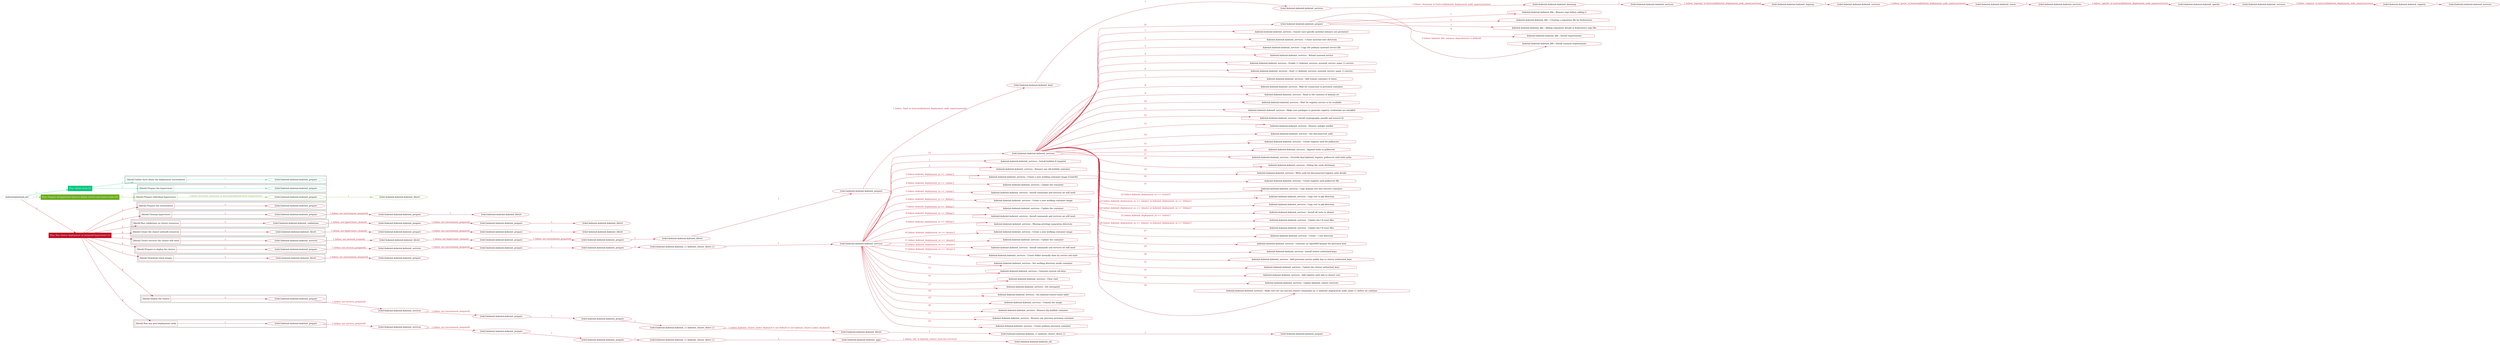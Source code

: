 digraph {
	graph [concentrate=true ordering=in rankdir=LR ratio=fill]
	edge [esep=5 sep=10]
	"kubeinit/playbook.yml" [id=root_node style=dotted]
	play_de1630bb [label="Play: Initial setup (1)" color="#05c780" fontcolor="#ffffff" id=play_de1630bb shape=box style=filled tooltip=localhost]
	"kubeinit/playbook.yml" -> play_de1630bb [label="1 " color="#05c780" fontcolor="#05c780" id=edge_67ca9700 labeltooltip="1 " tooltip="1 "]
	subgraph "kubeinit.kubeinit.kubeinit_prepare" {
		role_fcc9ea99 [label="[role] kubeinit.kubeinit.kubeinit_prepare" color="#05c780" id=role_fcc9ea99 tooltip="kubeinit.kubeinit.kubeinit_prepare"]
	}
	subgraph "kubeinit.kubeinit.kubeinit_prepare" {
		role_651e5841 [label="[role] kubeinit.kubeinit.kubeinit_prepare" color="#05c780" id=role_651e5841 tooltip="kubeinit.kubeinit.kubeinit_prepare"]
	}
	subgraph "Play: Initial setup (1)" {
		play_de1630bb -> block_4135c8c8 [label=1 color="#05c780" fontcolor="#05c780" id=edge_7b29d4e0 labeltooltip=1 tooltip=1]
		subgraph cluster_block_4135c8c8 {
			block_4135c8c8 [label="[block] Gather facts about the deployment environment" color="#05c780" id=block_4135c8c8 labeltooltip="Gather facts about the deployment environment" shape=box tooltip="Gather facts about the deployment environment"]
			block_4135c8c8 -> role_fcc9ea99 [label="1 " color="#05c780" fontcolor="#05c780" id=edge_27a0a8c7 labeltooltip="1 " tooltip="1 "]
		}
		play_de1630bb -> block_17c75e56 [label=2 color="#05c780" fontcolor="#05c780" id=edge_3b96ebc5 labeltooltip=2 tooltip=2]
		subgraph cluster_block_17c75e56 {
			block_17c75e56 [label="[block] Prepare the hypervisors" color="#05c780" id=block_17c75e56 labeltooltip="Prepare the hypervisors" shape=box tooltip="Prepare the hypervisors"]
			block_17c75e56 -> role_651e5841 [label="1 " color="#05c780" fontcolor="#05c780" id=edge_ad8cb33a labeltooltip="1 " tooltip="1 "]
		}
	}
	play_14e893df [label="Play: Prepare all hypervisor hosts to deploy service and cluster nodes (0)" color="#6dad1f" fontcolor="#ffffff" id=play_14e893df shape=box style=filled tooltip="Play: Prepare all hypervisor hosts to deploy service and cluster nodes (0)"]
	"kubeinit/playbook.yml" -> play_14e893df [label="2 " color="#6dad1f" fontcolor="#6dad1f" id=edge_9679f64d labeltooltip="2 " tooltip="2 "]
	subgraph "kubeinit.kubeinit.kubeinit_libvirt" {
		role_fa502539 [label="[role] kubeinit.kubeinit.kubeinit_libvirt" color="#6dad1f" id=role_fa502539 tooltip="kubeinit.kubeinit.kubeinit_libvirt"]
	}
	subgraph "kubeinit.kubeinit.kubeinit_prepare" {
		role_1f6d7cdb [label="[role] kubeinit.kubeinit.kubeinit_prepare" color="#6dad1f" id=role_1f6d7cdb tooltip="kubeinit.kubeinit.kubeinit_prepare"]
		role_1f6d7cdb -> role_fa502539 [label="1 " color="#6dad1f" fontcolor="#6dad1f" id=edge_05043109 labeltooltip="1 " tooltip="1 "]
	}
	subgraph "Play: Prepare all hypervisor hosts to deploy service and cluster nodes (0)" {
		play_14e893df -> block_38adc3e4 [label=1 color="#6dad1f" fontcolor="#6dad1f" id=edge_18949c1a labeltooltip=1 tooltip=1]
		subgraph cluster_block_38adc3e4 {
			block_38adc3e4 [label="[block] Prepare individual hypervisors" color="#6dad1f" id=block_38adc3e4 labeltooltip="Prepare individual hypervisors" shape=box tooltip="Prepare individual hypervisors"]
			block_38adc3e4 -> role_1f6d7cdb [label="1 [when: inventory_hostname in hostvars['kubeinit-facts'].hypervisors]" color="#6dad1f" fontcolor="#6dad1f" id=edge_31d0d64c labeltooltip="1 [when: inventory_hostname in hostvars['kubeinit-facts'].hypervisors]" tooltip="1 [when: inventory_hostname in hostvars['kubeinit-facts'].hypervisors]"]
		}
	}
	play_6f391d0b [label="Play: Run cluster deployment on prepared hypervisors (1)" color="#bb1126" fontcolor="#ffffff" id=play_6f391d0b shape=box style=filled tooltip=localhost]
	"kubeinit/playbook.yml" -> play_6f391d0b [label="3 " color="#bb1126" fontcolor="#bb1126" id=edge_28edba6d labeltooltip="3 " tooltip="3 "]
	subgraph "kubeinit.kubeinit.kubeinit_prepare" {
		role_b4d8ca4f [label="[role] kubeinit.kubeinit.kubeinit_prepare" color="#bb1126" id=role_b4d8ca4f tooltip="kubeinit.kubeinit.kubeinit_prepare"]
	}
	subgraph "kubeinit.kubeinit.kubeinit_libvirt" {
		role_b88706f6 [label="[role] kubeinit.kubeinit.kubeinit_libvirt" color="#bb1126" id=role_b88706f6 tooltip="kubeinit.kubeinit.kubeinit_libvirt"]
	}
	subgraph "kubeinit.kubeinit.kubeinit_prepare" {
		role_6b2fad16 [label="[role] kubeinit.kubeinit.kubeinit_prepare" color="#bb1126" id=role_6b2fad16 tooltip="kubeinit.kubeinit.kubeinit_prepare"]
		role_6b2fad16 -> role_b88706f6 [label="1 " color="#bb1126" fontcolor="#bb1126" id=edge_7924baf2 labeltooltip="1 " tooltip="1 "]
	}
	subgraph "kubeinit.kubeinit.kubeinit_prepare" {
		role_9b919058 [label="[role] kubeinit.kubeinit.kubeinit_prepare" color="#bb1126" id=role_9b919058 tooltip="kubeinit.kubeinit.kubeinit_prepare"]
		role_9b919058 -> role_6b2fad16 [label="1 [when: not environment_prepared]" color="#bb1126" fontcolor="#bb1126" id=edge_ee82eeaf labeltooltip="1 [when: not environment_prepared]" tooltip="1 [when: not environment_prepared]"]
	}
	subgraph "kubeinit.kubeinit.kubeinit_libvirt" {
		role_01cb5bc3 [label="[role] kubeinit.kubeinit.kubeinit_libvirt" color="#bb1126" id=role_01cb5bc3 tooltip="kubeinit.kubeinit.kubeinit_libvirt"]
	}
	subgraph "kubeinit.kubeinit.kubeinit_prepare" {
		role_fb8bcd03 [label="[role] kubeinit.kubeinit.kubeinit_prepare" color="#bb1126" id=role_fb8bcd03 tooltip="kubeinit.kubeinit.kubeinit_prepare"]
		role_fb8bcd03 -> role_01cb5bc3 [label="1 " color="#bb1126" fontcolor="#bb1126" id=edge_9507368a labeltooltip="1 " tooltip="1 "]
	}
	subgraph "kubeinit.kubeinit.kubeinit_prepare" {
		role_8e1f1f67 [label="[role] kubeinit.kubeinit.kubeinit_prepare" color="#bb1126" id=role_8e1f1f67 tooltip="kubeinit.kubeinit.kubeinit_prepare"]
		role_8e1f1f67 -> role_fb8bcd03 [label="1 [when: not environment_prepared]" color="#bb1126" fontcolor="#bb1126" id=edge_d11f460e labeltooltip="1 [when: not environment_prepared]" tooltip="1 [when: not environment_prepared]"]
	}
	subgraph "kubeinit.kubeinit.kubeinit_validations" {
		role_b3f9aca0 [label="[role] kubeinit.kubeinit.kubeinit_validations" color="#bb1126" id=role_b3f9aca0 tooltip="kubeinit.kubeinit.kubeinit_validations"]
		role_b3f9aca0 -> role_8e1f1f67 [label="1 [when: not hypervisors_cleaned]" color="#bb1126" fontcolor="#bb1126" id=edge_9e46f0ef labeltooltip="1 [when: not hypervisors_cleaned]" tooltip="1 [when: not hypervisors_cleaned]"]
	}
	subgraph "kubeinit.kubeinit.kubeinit_libvirt" {
		role_52ef406e [label="[role] kubeinit.kubeinit.kubeinit_libvirt" color="#bb1126" id=role_52ef406e tooltip="kubeinit.kubeinit.kubeinit_libvirt"]
	}
	subgraph "kubeinit.kubeinit.kubeinit_prepare" {
		role_51e9fef7 [label="[role] kubeinit.kubeinit.kubeinit_prepare" color="#bb1126" id=role_51e9fef7 tooltip="kubeinit.kubeinit.kubeinit_prepare"]
		role_51e9fef7 -> role_52ef406e [label="1 " color="#bb1126" fontcolor="#bb1126" id=edge_90e35a1f labeltooltip="1 " tooltip="1 "]
	}
	subgraph "kubeinit.kubeinit.kubeinit_prepare" {
		role_39004f8e [label="[role] kubeinit.kubeinit.kubeinit_prepare" color="#bb1126" id=role_39004f8e tooltip="kubeinit.kubeinit.kubeinit_prepare"]
		role_39004f8e -> role_51e9fef7 [label="1 [when: not environment_prepared]" color="#bb1126" fontcolor="#bb1126" id=edge_8021861e labeltooltip="1 [when: not environment_prepared]" tooltip="1 [when: not environment_prepared]"]
	}
	subgraph "kubeinit.kubeinit.kubeinit_libvirt" {
		role_57a56754 [label="[role] kubeinit.kubeinit.kubeinit_libvirt" color="#bb1126" id=role_57a56754 tooltip="kubeinit.kubeinit.kubeinit_libvirt"]
		role_57a56754 -> role_39004f8e [label="1 [when: not hypervisors_cleaned]" color="#bb1126" fontcolor="#bb1126" id=edge_a0f09adc labeltooltip="1 [when: not hypervisors_cleaned]" tooltip="1 [when: not hypervisors_cleaned]"]
	}
	subgraph "kubeinit.kubeinit.kubeinit_services" {
		role_76505d9f [label="[role] kubeinit.kubeinit.kubeinit_services" color="#bb1126" id=role_76505d9f tooltip="kubeinit.kubeinit.kubeinit_services"]
	}
	subgraph "kubeinit.kubeinit.kubeinit_registry" {
		role_af2c0875 [label="[role] kubeinit.kubeinit.kubeinit_registry" color="#bb1126" id=role_af2c0875 tooltip="kubeinit.kubeinit.kubeinit_registry"]
		role_af2c0875 -> role_76505d9f [label="1 " color="#bb1126" fontcolor="#bb1126" id=edge_7fa64aee labeltooltip="1 " tooltip="1 "]
	}
	subgraph "kubeinit.kubeinit.kubeinit_services" {
		role_84ae72c0 [label="[role] kubeinit.kubeinit.kubeinit_services" color="#bb1126" id=role_84ae72c0 tooltip="kubeinit.kubeinit.kubeinit_services"]
		role_84ae72c0 -> role_af2c0875 [label="1 [when: 'registry' in hostvars[kubeinit_deployment_node_name].services]" color="#bb1126" fontcolor="#bb1126" id=edge_51ac9a28 labeltooltip="1 [when: 'registry' in hostvars[kubeinit_deployment_node_name].services]" tooltip="1 [when: 'registry' in hostvars[kubeinit_deployment_node_name].services]"]
	}
	subgraph "kubeinit.kubeinit.kubeinit_apache" {
		role_a8df0f22 [label="[role] kubeinit.kubeinit.kubeinit_apache" color="#bb1126" id=role_a8df0f22 tooltip="kubeinit.kubeinit.kubeinit_apache"]
		role_a8df0f22 -> role_84ae72c0 [label="1 " color="#bb1126" fontcolor="#bb1126" id=edge_f0c0121c labeltooltip="1 " tooltip="1 "]
	}
	subgraph "kubeinit.kubeinit.kubeinit_services" {
		role_e90d7b05 [label="[role] kubeinit.kubeinit.kubeinit_services" color="#bb1126" id=role_e90d7b05 tooltip="kubeinit.kubeinit.kubeinit_services"]
		role_e90d7b05 -> role_a8df0f22 [label="1 [when: 'apache' in hostvars[kubeinit_deployment_node_name].services]" color="#bb1126" fontcolor="#bb1126" id=edge_24bd3aab labeltooltip="1 [when: 'apache' in hostvars[kubeinit_deployment_node_name].services]" tooltip="1 [when: 'apache' in hostvars[kubeinit_deployment_node_name].services]"]
	}
	subgraph "kubeinit.kubeinit.kubeinit_nexus" {
		role_32a2cc4b [label="[role] kubeinit.kubeinit.kubeinit_nexus" color="#bb1126" id=role_32a2cc4b tooltip="kubeinit.kubeinit.kubeinit_nexus"]
		role_32a2cc4b -> role_e90d7b05 [label="1 " color="#bb1126" fontcolor="#bb1126" id=edge_170b87e7 labeltooltip="1 " tooltip="1 "]
	}
	subgraph "kubeinit.kubeinit.kubeinit_services" {
		role_4f38e21f [label="[role] kubeinit.kubeinit.kubeinit_services" color="#bb1126" id=role_4f38e21f tooltip="kubeinit.kubeinit.kubeinit_services"]
		role_4f38e21f -> role_32a2cc4b [label="1 [when: 'nexus' in hostvars[kubeinit_deployment_node_name].services]" color="#bb1126" fontcolor="#bb1126" id=edge_b5be122d labeltooltip="1 [when: 'nexus' in hostvars[kubeinit_deployment_node_name].services]" tooltip="1 [when: 'nexus' in hostvars[kubeinit_deployment_node_name].services]"]
	}
	subgraph "kubeinit.kubeinit.kubeinit_haproxy" {
		role_0c713d2b [label="[role] kubeinit.kubeinit.kubeinit_haproxy" color="#bb1126" id=role_0c713d2b tooltip="kubeinit.kubeinit.kubeinit_haproxy"]
		role_0c713d2b -> role_4f38e21f [label="1 " color="#bb1126" fontcolor="#bb1126" id=edge_65864a2d labeltooltip="1 " tooltip="1 "]
	}
	subgraph "kubeinit.kubeinit.kubeinit_services" {
		role_0c1a265c [label="[role] kubeinit.kubeinit.kubeinit_services" color="#bb1126" id=role_0c1a265c tooltip="kubeinit.kubeinit.kubeinit_services"]
		role_0c1a265c -> role_0c713d2b [label="1 [when: 'haproxy' in hostvars[kubeinit_deployment_node_name].services]" color="#bb1126" fontcolor="#bb1126" id=edge_bf887940 labeltooltip="1 [when: 'haproxy' in hostvars[kubeinit_deployment_node_name].services]" tooltip="1 [when: 'haproxy' in hostvars[kubeinit_deployment_node_name].services]"]
	}
	subgraph "kubeinit.kubeinit.kubeinit_dnsmasq" {
		role_d1ad37ba [label="[role] kubeinit.kubeinit.kubeinit_dnsmasq" color="#bb1126" id=role_d1ad37ba tooltip="kubeinit.kubeinit.kubeinit_dnsmasq"]
		role_d1ad37ba -> role_0c1a265c [label="1 " color="#bb1126" fontcolor="#bb1126" id=edge_1460e208 labeltooltip="1 " tooltip="1 "]
	}
	subgraph "kubeinit.kubeinit.kubeinit_services" {
		role_0bb2f51a [label="[role] kubeinit.kubeinit.kubeinit_services" color="#bb1126" id=role_0bb2f51a tooltip="kubeinit.kubeinit.kubeinit_services"]
		role_0bb2f51a -> role_d1ad37ba [label="1 [when: 'dnsmasq' in hostvars[kubeinit_deployment_node_name].services]" color="#bb1126" fontcolor="#bb1126" id=edge_775a3880 labeltooltip="1 [when: 'dnsmasq' in hostvars[kubeinit_deployment_node_name].services]" tooltip="1 [when: 'dnsmasq' in hostvars[kubeinit_deployment_node_name].services]"]
	}
	subgraph "kubeinit.kubeinit.kubeinit_bind" {
		role_b38b348f [label="[role] kubeinit.kubeinit.kubeinit_bind" color="#bb1126" id=role_b38b348f tooltip="kubeinit.kubeinit.kubeinit_bind"]
		role_b38b348f -> role_0bb2f51a [label="1 " color="#bb1126" fontcolor="#bb1126" id=edge_dc2b896f labeltooltip="1 " tooltip="1 "]
	}
	subgraph "kubeinit.kubeinit.kubeinit_prepare" {
		role_6c02f763 [label="[role] kubeinit.kubeinit.kubeinit_prepare" color="#bb1126" id=role_6c02f763 tooltip="kubeinit.kubeinit.kubeinit_prepare"]
		role_6c02f763 -> role_b38b348f [label="1 [when: 'bind' in hostvars[kubeinit_deployment_node_name].services]" color="#bb1126" fontcolor="#bb1126" id=edge_66029528 labeltooltip="1 [when: 'bind' in hostvars[kubeinit_deployment_node_name].services]" tooltip="1 [when: 'bind' in hostvars[kubeinit_deployment_node_name].services]"]
	}
	subgraph "kubeinit.kubeinit.kubeinit_libvirt" {
		role_ad888bcc [label="[role] kubeinit.kubeinit.kubeinit_libvirt" color="#bb1126" id=role_ad888bcc tooltip="kubeinit.kubeinit.kubeinit_libvirt"]
		role_ad888bcc -> role_6c02f763 [label="1 " color="#bb1126" fontcolor="#bb1126" id=edge_d000c84d labeltooltip="1 " tooltip="1 "]
	}
	subgraph "kubeinit.kubeinit.kubeinit_prepare" {
		role_48fd6ffa [label="[role] kubeinit.kubeinit.kubeinit_prepare" color="#bb1126" id=role_48fd6ffa tooltip="kubeinit.kubeinit.kubeinit_prepare"]
		role_48fd6ffa -> role_ad888bcc [label="1 " color="#bb1126" fontcolor="#bb1126" id=edge_ffdc4cf6 labeltooltip="1 " tooltip="1 "]
	}
	subgraph "kubeinit.kubeinit.kubeinit_prepare" {
		role_dc770b6e [label="[role] kubeinit.kubeinit.kubeinit_prepare" color="#bb1126" id=role_dc770b6e tooltip="kubeinit.kubeinit.kubeinit_prepare"]
		role_dc770b6e -> role_48fd6ffa [label="1 [when: not environment_prepared]" color="#bb1126" fontcolor="#bb1126" id=edge_ddbe6e88 labeltooltip="1 [when: not environment_prepared]" tooltip="1 [when: not environment_prepared]"]
	}
	subgraph "kubeinit.kubeinit.kubeinit_libvirt" {
		role_83e629d0 [label="[role] kubeinit.kubeinit.kubeinit_libvirt" color="#bb1126" id=role_83e629d0 tooltip="kubeinit.kubeinit.kubeinit_libvirt"]
		role_83e629d0 -> role_dc770b6e [label="1 [when: not hypervisors_cleaned]" color="#bb1126" fontcolor="#bb1126" id=edge_12e0576c labeltooltip="1 [when: not hypervisors_cleaned]" tooltip="1 [when: not hypervisors_cleaned]"]
	}
	subgraph "kubeinit.kubeinit.kubeinit_services" {
		role_48a54d32 [label="[role] kubeinit.kubeinit.kubeinit_services" color="#bb1126" id=role_48a54d32 tooltip="kubeinit.kubeinit.kubeinit_services"]
		role_48a54d32 -> role_83e629d0 [label="1 [when: not network_created]" color="#bb1126" fontcolor="#bb1126" id=edge_03df553f labeltooltip="1 [when: not network_created]" tooltip="1 [when: not network_created]"]
	}
	subgraph "kubeinit.kubeinit.kubeinit_prepare" {
		role_fdc352cf [label="[role] kubeinit.kubeinit.kubeinit_prepare" color="#bb1126" id=role_fdc352cf tooltip="kubeinit.kubeinit.kubeinit_prepare"]
		task_1764d9ba [label="kubeinit.kubeinit.kubeinit_k8s : Remove repo before adding it" color="#bb1126" id=task_1764d9ba shape=octagon tooltip="kubeinit.kubeinit.kubeinit_k8s : Remove repo before adding it"]
		role_fdc352cf -> task_1764d9ba [label="1 " color="#bb1126" fontcolor="#bb1126" id=edge_1bf6ff3d labeltooltip="1 " tooltip="1 "]
		task_4d8b7691 [label="kubeinit.kubeinit.kubeinit_k8s : Creating a repository file for Kubernetes" color="#bb1126" id=task_4d8b7691 shape=octagon tooltip="kubeinit.kubeinit.kubeinit_k8s : Creating a repository file for Kubernetes"]
		role_fdc352cf -> task_4d8b7691 [label="2 " color="#bb1126" fontcolor="#bb1126" id=edge_b68589fd labeltooltip="2 " tooltip="2 "]
		task_a6c82f3c [label="kubeinit.kubeinit.kubeinit_k8s : Adding repository details in Kubernetes repo file." color="#bb1126" id=task_a6c82f3c shape=octagon tooltip="kubeinit.kubeinit.kubeinit_k8s : Adding repository details in Kubernetes repo file."]
		role_fdc352cf -> task_a6c82f3c [label="3 " color="#bb1126" fontcolor="#bb1126" id=edge_8d3e703f labeltooltip="3 " tooltip="3 "]
		task_fb532951 [label="kubeinit.kubeinit.kubeinit_k8s : Install requirements" color="#bb1126" id=task_fb532951 shape=octagon tooltip="kubeinit.kubeinit.kubeinit_k8s : Install requirements"]
		role_fdc352cf -> task_fb532951 [label="4 " color="#bb1126" fontcolor="#bb1126" id=edge_cb7dfe04 labeltooltip="4 " tooltip="4 "]
		task_e43bf2fc [label="kubeinit.kubeinit.kubeinit_k8s : Install common requirements" color="#bb1126" id=task_e43bf2fc shape=octagon tooltip="kubeinit.kubeinit.kubeinit_k8s : Install common requirements"]
		role_fdc352cf -> task_e43bf2fc [label="5 [when: kubeinit_k8s_common_dependencies is defined]" color="#bb1126" fontcolor="#bb1126" id=edge_89d35238 labeltooltip="5 [when: kubeinit_k8s_common_dependencies is defined]" tooltip="5 [when: kubeinit_k8s_common_dependencies is defined]"]
	}
	subgraph "kubeinit.kubeinit.kubeinit_services" {
		role_e55b9439 [label="[role] kubeinit.kubeinit.kubeinit_services" color="#bb1126" id=role_e55b9439 tooltip="kubeinit.kubeinit.kubeinit_services"]
		task_d71d66ab [label="kubeinit.kubeinit.kubeinit_services : Ensure user specific systemd instance are persistent" color="#bb1126" id=task_d71d66ab shape=octagon tooltip="kubeinit.kubeinit.kubeinit_services : Ensure user specific systemd instance are persistent"]
		role_e55b9439 -> task_d71d66ab [label="1 " color="#bb1126" fontcolor="#bb1126" id=edge_d36e424f labeltooltip="1 " tooltip="1 "]
		task_312f5623 [label="kubeinit.kubeinit.kubeinit_services : Create systemd user directory" color="#bb1126" id=task_312f5623 shape=octagon tooltip="kubeinit.kubeinit.kubeinit_services : Create systemd user directory"]
		role_e55b9439 -> task_312f5623 [label="2 " color="#bb1126" fontcolor="#bb1126" id=edge_64929a9c labeltooltip="2 " tooltip="2 "]
		task_42f55175 [label="kubeinit.kubeinit.kubeinit_services : Copy the podman systemd service file" color="#bb1126" id=task_42f55175 shape=octagon tooltip="kubeinit.kubeinit.kubeinit_services : Copy the podman systemd service file"]
		role_e55b9439 -> task_42f55175 [label="3 " color="#bb1126" fontcolor="#bb1126" id=edge_35d235e7 labeltooltip="3 " tooltip="3 "]
		task_8eb3dd0a [label="kubeinit.kubeinit.kubeinit_services : Reload systemd service" color="#bb1126" id=task_8eb3dd0a shape=octagon tooltip="kubeinit.kubeinit.kubeinit_services : Reload systemd service"]
		role_e55b9439 -> task_8eb3dd0a [label="4 " color="#bb1126" fontcolor="#bb1126" id=edge_106933af labeltooltip="4 " tooltip="4 "]
		task_af6af6fe [label="kubeinit.kubeinit.kubeinit_services : Enable {{ kubeinit_services_systemd_service_name }}.service" color="#bb1126" id=task_af6af6fe shape=octagon tooltip="kubeinit.kubeinit.kubeinit_services : Enable {{ kubeinit_services_systemd_service_name }}.service"]
		role_e55b9439 -> task_af6af6fe [label="5 " color="#bb1126" fontcolor="#bb1126" id=edge_9d863a76 labeltooltip="5 " tooltip="5 "]
		task_01b77844 [label="kubeinit.kubeinit.kubeinit_services : Start {{ kubeinit_services_systemd_service_name }}.service" color="#bb1126" id=task_01b77844 shape=octagon tooltip="kubeinit.kubeinit.kubeinit_services : Start {{ kubeinit_services_systemd_service_name }}.service"]
		role_e55b9439 -> task_01b77844 [label="6 " color="#bb1126" fontcolor="#bb1126" id=edge_020ee9cb labeltooltip="6 " tooltip="6 "]
		task_0848c1ba [label="kubeinit.kubeinit.kubeinit_services : Add remote container to hosts" color="#bb1126" id=task_0848c1ba shape=octagon tooltip="kubeinit.kubeinit.kubeinit_services : Add remote container to hosts"]
		role_e55b9439 -> task_0848c1ba [label="7 " color="#bb1126" fontcolor="#bb1126" id=edge_534f010e labeltooltip="7 " tooltip="7 "]
		task_632fa121 [label="kubeinit.kubeinit.kubeinit_services : Wait for connection to provision container" color="#bb1126" id=task_632fa121 shape=octagon tooltip="kubeinit.kubeinit.kubeinit_services : Wait for connection to provision container"]
		role_e55b9439 -> task_632fa121 [label="8 " color="#bb1126" fontcolor="#bb1126" id=edge_dc8a39a3 labeltooltip="8 " tooltip="8 "]
		task_16d83a05 [label="kubeinit.kubeinit.kubeinit_services : Read in the contents of domain.crt" color="#bb1126" id=task_16d83a05 shape=octagon tooltip="kubeinit.kubeinit.kubeinit_services : Read in the contents of domain.crt"]
		role_e55b9439 -> task_16d83a05 [label="9 " color="#bb1126" fontcolor="#bb1126" id=edge_53994b73 labeltooltip="9 " tooltip="9 "]
		task_0ae12d62 [label="kubeinit.kubeinit.kubeinit_services : Wait for registry service to be available" color="#bb1126" id=task_0ae12d62 shape=octagon tooltip="kubeinit.kubeinit.kubeinit_services : Wait for registry service to be available"]
		role_e55b9439 -> task_0ae12d62 [label="10 " color="#bb1126" fontcolor="#bb1126" id=edge_e09c7882 labeltooltip="10 " tooltip="10 "]
		task_6ef8b22b [label="kubeinit.kubeinit.kubeinit_services : Make sure packages to generate registry credentials are installed" color="#bb1126" id=task_6ef8b22b shape=octagon tooltip="kubeinit.kubeinit.kubeinit_services : Make sure packages to generate registry credentials are installed"]
		role_e55b9439 -> task_6ef8b22b [label="11 " color="#bb1126" fontcolor="#bb1126" id=edge_63298cc1 labeltooltip="11 " tooltip="11 "]
		task_b1eb97b4 [label="kubeinit.kubeinit.kubeinit_services : Install cryptography, passlib and nexus3-cli" color="#bb1126" id=task_b1eb97b4 shape=octagon tooltip="kubeinit.kubeinit.kubeinit_services : Install cryptography, passlib and nexus3-cli"]
		role_e55b9439 -> task_b1eb97b4 [label="12 " color="#bb1126" fontcolor="#bb1126" id=edge_a4d1f377 labeltooltip="12 " tooltip="12 "]
		task_af3dcc79 [label="kubeinit.kubeinit.kubeinit_services : Remove nologin marker" color="#bb1126" id=task_af3dcc79 shape=octagon tooltip="kubeinit.kubeinit.kubeinit_services : Remove nologin marker"]
		role_e55b9439 -> task_af3dcc79 [label="13 " color="#bb1126" fontcolor="#bb1126" id=edge_d04304d8 labeltooltip="13 " tooltip="13 "]
		task_6655c5e8 [label="kubeinit.kubeinit.kubeinit_services : Set disconnected_auth" color="#bb1126" id=task_6655c5e8 shape=octagon tooltip="kubeinit.kubeinit.kubeinit_services : Set disconnected_auth"]
		role_e55b9439 -> task_6655c5e8 [label="14 " color="#bb1126" fontcolor="#bb1126" id=edge_5c29860c labeltooltip="14 " tooltip="14 "]
		task_bdf94f56 [label="kubeinit.kubeinit.kubeinit_services : Create registry auth for pullsecret" color="#bb1126" id=task_bdf94f56 shape=octagon tooltip="kubeinit.kubeinit.kubeinit_services : Create registry auth for pullsecret"]
		role_e55b9439 -> task_bdf94f56 [label="15 " color="#bb1126" fontcolor="#bb1126" id=edge_638e6e50 labeltooltip="15 " tooltip="15 "]
		task_cff9ad40 [label="kubeinit.kubeinit.kubeinit_services : Append auths to pullsecret" color="#bb1126" id=task_cff9ad40 shape=octagon tooltip="kubeinit.kubeinit.kubeinit_services : Append auths to pullsecret"]
		role_e55b9439 -> task_cff9ad40 [label="16 " color="#bb1126" fontcolor="#bb1126" id=edge_c62fff88 labeltooltip="16 " tooltip="16 "]
		task_b47b2f96 [label="kubeinit.kubeinit.kubeinit_services : Override final kubeinit_registry_pullsecret with both auths" color="#bb1126" id=task_b47b2f96 shape=octagon tooltip="kubeinit.kubeinit.kubeinit_services : Override final kubeinit_registry_pullsecret with both auths"]
		role_e55b9439 -> task_b47b2f96 [label="17 " color="#bb1126" fontcolor="#bb1126" id=edge_45f45e15 labeltooltip="17 " tooltip="17 "]
		task_fc006b29 [label="kubeinit.kubeinit.kubeinit_services : Debug the creds dictionary" color="#bb1126" id=task_fc006b29 shape=octagon tooltip="kubeinit.kubeinit.kubeinit_services : Debug the creds dictionary"]
		role_e55b9439 -> task_fc006b29 [label="18 " color="#bb1126" fontcolor="#bb1126" id=edge_bfacce65 labeltooltip="18 " tooltip="18 "]
		task_78a8ad33 [label="kubeinit.kubeinit.kubeinit_services : Write auth for disconnected registry auth details" color="#bb1126" id=task_78a8ad33 shape=octagon tooltip="kubeinit.kubeinit.kubeinit_services : Write auth for disconnected registry auth details"]
		role_e55b9439 -> task_78a8ad33 [label="19 " color="#bb1126" fontcolor="#bb1126" id=edge_174a77f4 labeltooltip="19 " tooltip="19 "]
		task_7a5b05ef [label="kubeinit.kubeinit.kubeinit_services : Create registry auth pullsecret file" color="#bb1126" id=task_7a5b05ef shape=octagon tooltip="kubeinit.kubeinit.kubeinit_services : Create registry auth pullsecret file"]
		role_e55b9439 -> task_7a5b05ef [label="20 " color="#bb1126" fontcolor="#bb1126" id=edge_4f04ee62 labeltooltip="20 " tooltip="20 "]
		task_574f0f1e [label="kubeinit.kubeinit.kubeinit_services : Copy domain cert into services container" color="#bb1126" id=task_574f0f1e shape=octagon tooltip="kubeinit.kubeinit.kubeinit_services : Copy domain cert into services container"]
		role_e55b9439 -> task_574f0f1e [label="21 " color="#bb1126" fontcolor="#bb1126" id=edge_a8f1f569 labeltooltip="21 " tooltip="21 "]
		task_af7e6b8b [label="kubeinit.kubeinit.kubeinit_services : Copy cert to pki directory" color="#bb1126" id=task_af7e6b8b shape=octagon tooltip="kubeinit.kubeinit.kubeinit_services : Copy cert to pki directory"]
		role_e55b9439 -> task_af7e6b8b [label="22 [when: kubeinit_deployment_os == 'centos']" color="#bb1126" fontcolor="#bb1126" id=edge_acaee2b1 labeltooltip="22 [when: kubeinit_deployment_os == 'centos']" tooltip="22 [when: kubeinit_deployment_os == 'centos']"]
		task_d709527d [label="kubeinit.kubeinit.kubeinit_services : Copy cert to pki directory" color="#bb1126" id=task_d709527d shape=octagon tooltip="kubeinit.kubeinit.kubeinit_services : Copy cert to pki directory"]
		role_e55b9439 -> task_d709527d [label="23 [when: kubeinit_deployment_os == 'ubuntu' or kubeinit_deployment_os == 'debian']" color="#bb1126" fontcolor="#bb1126" id=edge_bb1fcec9 labeltooltip="23 [when: kubeinit_deployment_os == 'ubuntu' or kubeinit_deployment_os == 'debian']" tooltip="23 [when: kubeinit_deployment_os == 'ubuntu' or kubeinit_deployment_os == 'debian']"]
		task_4d1a54f6 [label="kubeinit.kubeinit.kubeinit_services : Install all certs in ubuntu" color="#bb1126" id=task_4d1a54f6 shape=octagon tooltip="kubeinit.kubeinit.kubeinit_services : Install all certs in ubuntu"]
		role_e55b9439 -> task_4d1a54f6 [label="24 [when: kubeinit_deployment_os == 'ubuntu' or kubeinit_deployment_os == 'debian']" color="#bb1126" fontcolor="#bb1126" id=edge_a3459f72 labeltooltip="24 [when: kubeinit_deployment_os == 'ubuntu' or kubeinit_deployment_os == 'debian']" tooltip="24 [when: kubeinit_deployment_os == 'ubuntu' or kubeinit_deployment_os == 'debian']"]
		task_13297b8f [label="kubeinit.kubeinit.kubeinit_services : Update the CA trust files" color="#bb1126" id=task_13297b8f shape=octagon tooltip="kubeinit.kubeinit.kubeinit_services : Update the CA trust files"]
		role_e55b9439 -> task_13297b8f [label="25 [when: kubeinit_deployment_os == 'centos']" color="#bb1126" fontcolor="#bb1126" id=edge_3fd904fa labeltooltip="25 [when: kubeinit_deployment_os == 'centos']" tooltip="25 [when: kubeinit_deployment_os == 'centos']"]
		task_af991f58 [label="kubeinit.kubeinit.kubeinit_services : Update the CA trust files" color="#bb1126" id=task_af991f58 shape=octagon tooltip="kubeinit.kubeinit.kubeinit_services : Update the CA trust files"]
		role_e55b9439 -> task_af991f58 [label="26 [when: kubeinit_deployment_os == 'ubuntu' or kubeinit_deployment_os == 'debian']" color="#bb1126" fontcolor="#bb1126" id=edge_f96cf319 labeltooltip="26 [when: kubeinit_deployment_os == 'ubuntu' or kubeinit_deployment_os == 'debian']" tooltip="26 [when: kubeinit_deployment_os == 'ubuntu' or kubeinit_deployment_os == 'debian']"]
		task_ed7719d4 [label="kubeinit.kubeinit.kubeinit_services : Create ~/.ssh directory" color="#bb1126" id=task_ed7719d4 shape=octagon tooltip="kubeinit.kubeinit.kubeinit_services : Create ~/.ssh directory"]
		role_e55b9439 -> task_ed7719d4 [label="27 " color="#bb1126" fontcolor="#bb1126" id=edge_4d3a61ab labeltooltip="27 " tooltip="27 "]
		task_b0121567 [label="kubeinit.kubeinit.kubeinit_services : Generate an OpenSSH keypair for provision host" color="#bb1126" id=task_b0121567 shape=octagon tooltip="kubeinit.kubeinit.kubeinit_services : Generate an OpenSSH keypair for provision host"]
		role_e55b9439 -> task_b0121567 [label="28 " color="#bb1126" fontcolor="#bb1126" id=edge_060105cc labeltooltip="28 " tooltip="28 "]
		task_cfe3e32c [label="kubeinit.kubeinit.kubeinit_services : Install cluster authorized keys" color="#bb1126" id=task_cfe3e32c shape=octagon tooltip="kubeinit.kubeinit.kubeinit_services : Install cluster authorized keys"]
		role_e55b9439 -> task_cfe3e32c [label="29 " color="#bb1126" fontcolor="#bb1126" id=edge_f911d455 labeltooltip="29 " tooltip="29 "]
		task_89f1ab2c [label="kubeinit.kubeinit.kubeinit_services : Add provision service public key to cluster authorized_keys" color="#bb1126" id=task_89f1ab2c shape=octagon tooltip="kubeinit.kubeinit.kubeinit_services : Add provision service public key to cluster authorized_keys"]
		role_e55b9439 -> task_89f1ab2c [label="30 " color="#bb1126" fontcolor="#bb1126" id=edge_b09c1b9a labeltooltip="30 " tooltip="30 "]
		task_5ac1f02c [label="kubeinit.kubeinit.kubeinit_services : Update the cluster authorized_keys" color="#bb1126" id=task_5ac1f02c shape=octagon tooltip="kubeinit.kubeinit.kubeinit_services : Update the cluster authorized_keys"]
		role_e55b9439 -> task_5ac1f02c [label="31 " color="#bb1126" fontcolor="#bb1126" id=edge_11d28fa7 labeltooltip="31 " tooltip="31 "]
		task_e3674099 [label="kubeinit.kubeinit.kubeinit_services : Add registry auth info to cluster vars" color="#bb1126" id=task_e3674099 shape=octagon tooltip="kubeinit.kubeinit.kubeinit_services : Add registry auth info to cluster vars"]
		role_e55b9439 -> task_e3674099 [label="32 " color="#bb1126" fontcolor="#bb1126" id=edge_23ff32c8 labeltooltip="32 " tooltip="32 "]
		task_1687f340 [label="kubeinit.kubeinit.kubeinit_services : Update kubeinit_cluster_hostvars" color="#bb1126" id=task_1687f340 shape=octagon tooltip="kubeinit.kubeinit.kubeinit_services : Update kubeinit_cluster_hostvars"]
		role_e55b9439 -> task_1687f340 [label="33 " color="#bb1126" fontcolor="#bb1126" id=edge_f7cb93c0 labeltooltip="33 " tooltip="33 "]
		task_0a0c46af [label="kubeinit.kubeinit.kubeinit_services : Make sure we can execute remote commands on {{ kubeinit_deployment_node_name }} before we continue" color="#bb1126" id=task_0a0c46af shape=octagon tooltip="kubeinit.kubeinit.kubeinit_services : Make sure we can execute remote commands on {{ kubeinit_deployment_node_name }} before we continue"]
		role_e55b9439 -> task_0a0c46af [label="34 " color="#bb1126" fontcolor="#bb1126" id=edge_ac4b6c2a labeltooltip="34 " tooltip="34 "]
		role_e55b9439 -> role_fdc352cf [label="35 " color="#bb1126" fontcolor="#bb1126" id=edge_cc26c395 labeltooltip="35 " tooltip="35 "]
	}
	subgraph "kubeinit.kubeinit.kubeinit_services" {
		role_8a6bc058 [label="[role] kubeinit.kubeinit.kubeinit_services" color="#bb1126" id=role_8a6bc058 tooltip="kubeinit.kubeinit.kubeinit_services"]
		task_a854e531 [label="kubeinit.kubeinit.kubeinit_services : Install buildah if required" color="#bb1126" id=task_a854e531 shape=octagon tooltip="kubeinit.kubeinit.kubeinit_services : Install buildah if required"]
		role_8a6bc058 -> task_a854e531 [label="1 " color="#bb1126" fontcolor="#bb1126" id=edge_944657ec labeltooltip="1 " tooltip="1 "]
		task_1837afb9 [label="kubeinit.kubeinit.kubeinit_services : Remove any old buildah container" color="#bb1126" id=task_1837afb9 shape=octagon tooltip="kubeinit.kubeinit.kubeinit_services : Remove any old buildah container"]
		role_8a6bc058 -> task_1837afb9 [label="2 " color="#bb1126" fontcolor="#bb1126" id=edge_9e864df9 labeltooltip="2 " tooltip="2 "]
		task_1700591f [label="kubeinit.kubeinit.kubeinit_services : Create a new working container image (CentOS)" color="#bb1126" id=task_1700591f shape=octagon tooltip="kubeinit.kubeinit.kubeinit_services : Create a new working container image (CentOS)"]
		role_8a6bc058 -> task_1700591f [label="3 [when: kubeinit_deployment_os == 'centos']" color="#bb1126" fontcolor="#bb1126" id=edge_34110589 labeltooltip="3 [when: kubeinit_deployment_os == 'centos']" tooltip="3 [when: kubeinit_deployment_os == 'centos']"]
		task_5debca64 [label="kubeinit.kubeinit.kubeinit_services : Update the container" color="#bb1126" id=task_5debca64 shape=octagon tooltip="kubeinit.kubeinit.kubeinit_services : Update the container"]
		role_8a6bc058 -> task_5debca64 [label="4 [when: kubeinit_deployment_os == 'centos']" color="#bb1126" fontcolor="#bb1126" id=edge_6fb3518a labeltooltip="4 [when: kubeinit_deployment_os == 'centos']" tooltip="4 [when: kubeinit_deployment_os == 'centos']"]
		task_6cda38d4 [label="kubeinit.kubeinit.kubeinit_services : Install commands and services we will need" color="#bb1126" id=task_6cda38d4 shape=octagon tooltip="kubeinit.kubeinit.kubeinit_services : Install commands and services we will need"]
		role_8a6bc058 -> task_6cda38d4 [label="5 [when: kubeinit_deployment_os == 'centos']" color="#bb1126" fontcolor="#bb1126" id=edge_09cbcfad labeltooltip="5 [when: kubeinit_deployment_os == 'centos']" tooltip="5 [when: kubeinit_deployment_os == 'centos']"]
		task_02bdd88e [label="kubeinit.kubeinit.kubeinit_services : Create a new working container image" color="#bb1126" id=task_02bdd88e shape=octagon tooltip="kubeinit.kubeinit.kubeinit_services : Create a new working container image"]
		role_8a6bc058 -> task_02bdd88e [label="6 [when: kubeinit_deployment_os == 'debian']" color="#bb1126" fontcolor="#bb1126" id=edge_3b0b8595 labeltooltip="6 [when: kubeinit_deployment_os == 'debian']" tooltip="6 [when: kubeinit_deployment_os == 'debian']"]
		task_8ec5984b [label="kubeinit.kubeinit.kubeinit_services : Update the container" color="#bb1126" id=task_8ec5984b shape=octagon tooltip="kubeinit.kubeinit.kubeinit_services : Update the container"]
		role_8a6bc058 -> task_8ec5984b [label="7 [when: kubeinit_deployment_os == 'debian']" color="#bb1126" fontcolor="#bb1126" id=edge_050a7873 labeltooltip="7 [when: kubeinit_deployment_os == 'debian']" tooltip="7 [when: kubeinit_deployment_os == 'debian']"]
		task_64f3db25 [label="kubeinit.kubeinit.kubeinit_services : Install commands and services we will need" color="#bb1126" id=task_64f3db25 shape=octagon tooltip="kubeinit.kubeinit.kubeinit_services : Install commands and services we will need"]
		role_8a6bc058 -> task_64f3db25 [label="8 [when: kubeinit_deployment_os == 'debian']" color="#bb1126" fontcolor="#bb1126" id=edge_053d739f labeltooltip="8 [when: kubeinit_deployment_os == 'debian']" tooltip="8 [when: kubeinit_deployment_os == 'debian']"]
		task_2469cbf5 [label="kubeinit.kubeinit.kubeinit_services : Missing privilege separation directory" color="#bb1126" id=task_2469cbf5 shape=octagon tooltip="kubeinit.kubeinit.kubeinit_services : Missing privilege separation directory"]
		role_8a6bc058 -> task_2469cbf5 [label="9 [when: kubeinit_deployment_os == 'debian']" color="#bb1126" fontcolor="#bb1126" id=edge_4debaf2a labeltooltip="9 [when: kubeinit_deployment_os == 'debian']" tooltip="9 [when: kubeinit_deployment_os == 'debian']"]
		task_c865c75b [label="kubeinit.kubeinit.kubeinit_services : Create a new working container image" color="#bb1126" id=task_c865c75b shape=octagon tooltip="kubeinit.kubeinit.kubeinit_services : Create a new working container image"]
		role_8a6bc058 -> task_c865c75b [label="10 [when: kubeinit_deployment_os == 'ubuntu']" color="#bb1126" fontcolor="#bb1126" id=edge_aaf7baf0 labeltooltip="10 [when: kubeinit_deployment_os == 'ubuntu']" tooltip="10 [when: kubeinit_deployment_os == 'ubuntu']"]
		task_969dc892 [label="kubeinit.kubeinit.kubeinit_services : Update the container" color="#bb1126" id=task_969dc892 shape=octagon tooltip="kubeinit.kubeinit.kubeinit_services : Update the container"]
		role_8a6bc058 -> task_969dc892 [label="11 [when: kubeinit_deployment_os == 'ubuntu']" color="#bb1126" fontcolor="#bb1126" id=edge_6d3c6cb3 labeltooltip="11 [when: kubeinit_deployment_os == 'ubuntu']" tooltip="11 [when: kubeinit_deployment_os == 'ubuntu']"]
		task_3f34500c [label="kubeinit.kubeinit.kubeinit_services : Install commands and services we will need" color="#bb1126" id=task_3f34500c shape=octagon tooltip="kubeinit.kubeinit.kubeinit_services : Install commands and services we will need"]
		role_8a6bc058 -> task_3f34500c [label="12 [when: kubeinit_deployment_os == 'ubuntu']" color="#bb1126" fontcolor="#bb1126" id=edge_0dc24966 labeltooltip="12 [when: kubeinit_deployment_os == 'ubuntu']" tooltip="12 [when: kubeinit_deployment_os == 'ubuntu']"]
		task_26345e57 [label="kubeinit.kubeinit.kubeinit_services : Create folder normally done by service ssh start" color="#bb1126" id=task_26345e57 shape=octagon tooltip="kubeinit.kubeinit.kubeinit_services : Create folder normally done by service ssh start"]
		role_8a6bc058 -> task_26345e57 [label="13 [when: kubeinit_deployment_os == 'ubuntu']" color="#bb1126" fontcolor="#bb1126" id=edge_01ebab76 labeltooltip="13 [when: kubeinit_deployment_os == 'ubuntu']" tooltip="13 [when: kubeinit_deployment_os == 'ubuntu']"]
		task_021299ec [label="kubeinit.kubeinit.kubeinit_services : Set working directory inside container" color="#bb1126" id=task_021299ec shape=octagon tooltip="kubeinit.kubeinit.kubeinit_services : Set working directory inside container"]
		role_8a6bc058 -> task_021299ec [label="14 " color="#bb1126" fontcolor="#bb1126" id=edge_77e3cba0 labeltooltip="14 " tooltip="14 "]
		task_5e0f23ef [label="kubeinit.kubeinit.kubeinit_services : Generate system ssh keys" color="#bb1126" id=task_5e0f23ef shape=octagon tooltip="kubeinit.kubeinit.kubeinit_services : Generate system ssh keys"]
		role_8a6bc058 -> task_5e0f23ef [label="15 " color="#bb1126" fontcolor="#bb1126" id=edge_23f47630 labeltooltip="15 " tooltip="15 "]
		task_cc5030b3 [label="kubeinit.kubeinit.kubeinit_services : Clear cmd" color="#bb1126" id=task_cc5030b3 shape=octagon tooltip="kubeinit.kubeinit.kubeinit_services : Clear cmd"]
		role_8a6bc058 -> task_cc5030b3 [label="16 " color="#bb1126" fontcolor="#bb1126" id=edge_3dca4a3b labeltooltip="16 " tooltip="16 "]
		task_4e6059eb [label="kubeinit.kubeinit.kubeinit_services : Set entrypoint" color="#bb1126" id=task_4e6059eb shape=octagon tooltip="kubeinit.kubeinit.kubeinit_services : Set entrypoint"]
		role_8a6bc058 -> task_4e6059eb [label="17 " color="#bb1126" fontcolor="#bb1126" id=edge_884c1e9e labeltooltip="17 " tooltip="17 "]
		task_8a584c6a [label="kubeinit.kubeinit.kubeinit_services : Set kubeinit-cluster-name label" color="#bb1126" id=task_8a584c6a shape=octagon tooltip="kubeinit.kubeinit.kubeinit_services : Set kubeinit-cluster-name label"]
		role_8a6bc058 -> task_8a584c6a [label="18 " color="#bb1126" fontcolor="#bb1126" id=edge_42449944 labeltooltip="18 " tooltip="18 "]
		task_ec6160af [label="kubeinit.kubeinit.kubeinit_services : Commit the image" color="#bb1126" id=task_ec6160af shape=octagon tooltip="kubeinit.kubeinit.kubeinit_services : Commit the image"]
		role_8a6bc058 -> task_ec6160af [label="19 " color="#bb1126" fontcolor="#bb1126" id=edge_aec6bd4c labeltooltip="19 " tooltip="19 "]
		task_5d4fdc41 [label="kubeinit.kubeinit.kubeinit_services : Remove the buildah container" color="#bb1126" id=task_5d4fdc41 shape=octagon tooltip="kubeinit.kubeinit.kubeinit_services : Remove the buildah container"]
		role_8a6bc058 -> task_5d4fdc41 [label="20 " color="#bb1126" fontcolor="#bb1126" id=edge_610bbdb9 labeltooltip="20 " tooltip="20 "]
		task_35c520ca [label="kubeinit.kubeinit.kubeinit_services : Remove any previous provision container" color="#bb1126" id=task_35c520ca shape=octagon tooltip="kubeinit.kubeinit.kubeinit_services : Remove any previous provision container"]
		role_8a6bc058 -> task_35c520ca [label="21 " color="#bb1126" fontcolor="#bb1126" id=edge_9c207667 labeltooltip="21 " tooltip="21 "]
		task_f2b8bbb6 [label="kubeinit.kubeinit.kubeinit_services : Create podman provision container" color="#bb1126" id=task_f2b8bbb6 shape=octagon tooltip="kubeinit.kubeinit.kubeinit_services : Create podman provision container"]
		role_8a6bc058 -> task_f2b8bbb6 [label="22 " color="#bb1126" fontcolor="#bb1126" id=edge_e570cea1 labeltooltip="22 " tooltip="22 "]
		role_8a6bc058 -> role_e55b9439 [label="23 " color="#bb1126" fontcolor="#bb1126" id=edge_64b7ac35 labeltooltip="23 " tooltip="23 "]
	}
	subgraph "kubeinit.kubeinit.kubeinit_{{ kubeinit_cluster_distro }}" {
		role_98a3d36e [label="[role] kubeinit.kubeinit.kubeinit_{{ kubeinit_cluster_distro }}" color="#bb1126" id=role_98a3d36e tooltip="kubeinit.kubeinit.kubeinit_{{ kubeinit_cluster_distro }}"]
		role_98a3d36e -> role_8a6bc058 [label="1 " color="#bb1126" fontcolor="#bb1126" id=edge_d7a270fc labeltooltip="1 " tooltip="1 "]
	}
	subgraph "kubeinit.kubeinit.kubeinit_prepare" {
		role_2c34ab4d [label="[role] kubeinit.kubeinit.kubeinit_prepare" color="#bb1126" id=role_2c34ab4d tooltip="kubeinit.kubeinit.kubeinit_prepare"]
		role_2c34ab4d -> role_98a3d36e [label="1 " color="#bb1126" fontcolor="#bb1126" id=edge_6d048a22 labeltooltip="1 " tooltip="1 "]
	}
	subgraph "kubeinit.kubeinit.kubeinit_prepare" {
		role_89af993a [label="[role] kubeinit.kubeinit.kubeinit_prepare" color="#bb1126" id=role_89af993a tooltip="kubeinit.kubeinit.kubeinit_prepare"]
		role_89af993a -> role_2c34ab4d [label="1 " color="#bb1126" fontcolor="#bb1126" id=edge_459d2563 labeltooltip="1 " tooltip="1 "]
	}
	subgraph "kubeinit.kubeinit.kubeinit_services" {
		role_7420893d [label="[role] kubeinit.kubeinit.kubeinit_services" color="#bb1126" id=role_7420893d tooltip="kubeinit.kubeinit.kubeinit_services"]
		role_7420893d -> role_89af993a [label="1 [when: not environment_prepared]" color="#bb1126" fontcolor="#bb1126" id=edge_a71cd858 labeltooltip="1 [when: not environment_prepared]" tooltip="1 [when: not environment_prepared]"]
	}
	subgraph "kubeinit.kubeinit.kubeinit_prepare" {
		role_c1cbd07e [label="[role] kubeinit.kubeinit.kubeinit_prepare" color="#bb1126" id=role_c1cbd07e tooltip="kubeinit.kubeinit.kubeinit_prepare"]
		role_c1cbd07e -> role_7420893d [label="1 [when: not services_prepared]" color="#bb1126" fontcolor="#bb1126" id=edge_346793b8 labeltooltip="1 [when: not services_prepared]" tooltip="1 [when: not services_prepared]"]
	}
	subgraph "kubeinit.kubeinit.kubeinit_prepare" {
		role_1e1e3dec [label="[role] kubeinit.kubeinit.kubeinit_prepare" color="#bb1126" id=role_1e1e3dec tooltip="kubeinit.kubeinit.kubeinit_prepare"]
	}
	subgraph "kubeinit.kubeinit.kubeinit_libvirt" {
		role_8d16688e [label="[role] kubeinit.kubeinit.kubeinit_libvirt" color="#bb1126" id=role_8d16688e tooltip="kubeinit.kubeinit.kubeinit_libvirt"]
		role_8d16688e -> role_1e1e3dec [label="1 [when: not environment_prepared]" color="#bb1126" fontcolor="#bb1126" id=edge_ce6e7457 labeltooltip="1 [when: not environment_prepared]" tooltip="1 [when: not environment_prepared]"]
	}
	subgraph "kubeinit.kubeinit.kubeinit_prepare" {
		role_7438347f [label="[role] kubeinit.kubeinit.kubeinit_prepare" color="#bb1126" id=role_7438347f tooltip="kubeinit.kubeinit.kubeinit_prepare"]
	}
	subgraph "kubeinit.kubeinit.kubeinit_{{ kubeinit_cluster_distro }}" {
		role_53ee3e31 [label="[role] kubeinit.kubeinit.kubeinit_{{ kubeinit_cluster_distro }}" color="#bb1126" id=role_53ee3e31 tooltip="kubeinit.kubeinit.kubeinit_{{ kubeinit_cluster_distro }}"]
		role_53ee3e31 -> role_7438347f [label="1 " color="#bb1126" fontcolor="#bb1126" id=edge_c3407484 labeltooltip="1 " tooltip="1 "]
	}
	subgraph "kubeinit.kubeinit.kubeinit_libvirt" {
		role_7fccf3a9 [label="[role] kubeinit.kubeinit.kubeinit_libvirt" color="#bb1126" id=role_7fccf3a9 tooltip="kubeinit.kubeinit.kubeinit_libvirt"]
		role_7fccf3a9 -> role_53ee3e31 [label="1 " color="#bb1126" fontcolor="#bb1126" id=edge_8266b85b labeltooltip="1 " tooltip="1 "]
	}
	subgraph "kubeinit.kubeinit.kubeinit_{{ kubeinit_cluster_distro }}" {
		role_bd38563b [label="[role] kubeinit.kubeinit.kubeinit_{{ kubeinit_cluster_distro }}" color="#bb1126" id=role_bd38563b tooltip="kubeinit.kubeinit.kubeinit_{{ kubeinit_cluster_distro }}"]
		role_bd38563b -> role_7fccf3a9 [label="1 [when: kubeinit_cluster_nodes_deployed is not defined or not kubeinit_cluster_nodes_deployed]" color="#bb1126" fontcolor="#bb1126" id=edge_5f146181 labeltooltip="1 [when: kubeinit_cluster_nodes_deployed is not defined or not kubeinit_cluster_nodes_deployed]" tooltip="1 [when: kubeinit_cluster_nodes_deployed is not defined or not kubeinit_cluster_nodes_deployed]"]
	}
	subgraph "kubeinit.kubeinit.kubeinit_prepare" {
		role_e6481dcf [label="[role] kubeinit.kubeinit.kubeinit_prepare" color="#bb1126" id=role_e6481dcf tooltip="kubeinit.kubeinit.kubeinit_prepare"]
		role_e6481dcf -> role_bd38563b [label="1 " color="#bb1126" fontcolor="#bb1126" id=edge_8fe02b95 labeltooltip="1 " tooltip="1 "]
	}
	subgraph "kubeinit.kubeinit.kubeinit_prepare" {
		role_533ae228 [label="[role] kubeinit.kubeinit.kubeinit_prepare" color="#bb1126" id=role_533ae228 tooltip="kubeinit.kubeinit.kubeinit_prepare"]
		role_533ae228 -> role_e6481dcf [label="1 " color="#bb1126" fontcolor="#bb1126" id=edge_ca12acee labeltooltip="1 " tooltip="1 "]
	}
	subgraph "kubeinit.kubeinit.kubeinit_services" {
		role_e2644ae5 [label="[role] kubeinit.kubeinit.kubeinit_services" color="#bb1126" id=role_e2644ae5 tooltip="kubeinit.kubeinit.kubeinit_services"]
		role_e2644ae5 -> role_533ae228 [label="1 [when: not environment_prepared]" color="#bb1126" fontcolor="#bb1126" id=edge_32add768 labeltooltip="1 [when: not environment_prepared]" tooltip="1 [when: not environment_prepared]"]
	}
	subgraph "kubeinit.kubeinit.kubeinit_prepare" {
		role_000d0cee [label="[role] kubeinit.kubeinit.kubeinit_prepare" color="#bb1126" id=role_000d0cee tooltip="kubeinit.kubeinit.kubeinit_prepare"]
		role_000d0cee -> role_e2644ae5 [label="1 [when: not services_prepared]" color="#bb1126" fontcolor="#bb1126" id=edge_9afc60d8 labeltooltip="1 [when: not services_prepared]" tooltip="1 [when: not services_prepared]"]
	}
	subgraph "kubeinit.kubeinit.kubeinit_nfs" {
		role_e6ab362c [label="[role] kubeinit.kubeinit.kubeinit_nfs" color="#bb1126" id=role_e6ab362c tooltip="kubeinit.kubeinit.kubeinit_nfs"]
	}
	subgraph "kubeinit.kubeinit.kubeinit_apps" {
		role_456d0054 [label="[role] kubeinit.kubeinit.kubeinit_apps" color="#bb1126" id=role_456d0054 tooltip="kubeinit.kubeinit.kubeinit_apps"]
		role_456d0054 -> role_e6ab362c [label="1 [when: 'nfs' in kubeinit_cluster_hostvars.services]" color="#bb1126" fontcolor="#bb1126" id=edge_ca730be8 labeltooltip="1 [when: 'nfs' in kubeinit_cluster_hostvars.services]" tooltip="1 [when: 'nfs' in kubeinit_cluster_hostvars.services]"]
	}
	subgraph "kubeinit.kubeinit.kubeinit_{{ kubeinit_cluster_distro }}" {
		role_e271f095 [label="[role] kubeinit.kubeinit.kubeinit_{{ kubeinit_cluster_distro }}" color="#bb1126" id=role_e271f095 tooltip="kubeinit.kubeinit.kubeinit_{{ kubeinit_cluster_distro }}"]
		role_e271f095 -> role_456d0054 [label="1 " color="#bb1126" fontcolor="#bb1126" id=edge_da4d0b10 labeltooltip="1 " tooltip="1 "]
	}
	subgraph "kubeinit.kubeinit.kubeinit_prepare" {
		role_dcc4d29e [label="[role] kubeinit.kubeinit.kubeinit_prepare" color="#bb1126" id=role_dcc4d29e tooltip="kubeinit.kubeinit.kubeinit_prepare"]
		role_dcc4d29e -> role_e271f095 [label="1 " color="#bb1126" fontcolor="#bb1126" id=edge_ede2778b labeltooltip="1 " tooltip="1 "]
	}
	subgraph "kubeinit.kubeinit.kubeinit_prepare" {
		role_9567e4fc [label="[role] kubeinit.kubeinit.kubeinit_prepare" color="#bb1126" id=role_9567e4fc tooltip="kubeinit.kubeinit.kubeinit_prepare"]
		role_9567e4fc -> role_dcc4d29e [label="1 " color="#bb1126" fontcolor="#bb1126" id=edge_0036fc1d labeltooltip="1 " tooltip="1 "]
	}
	subgraph "kubeinit.kubeinit.kubeinit_services" {
		role_edcec77e [label="[role] kubeinit.kubeinit.kubeinit_services" color="#bb1126" id=role_edcec77e tooltip="kubeinit.kubeinit.kubeinit_services"]
		role_edcec77e -> role_9567e4fc [label="1 [when: not environment_prepared]" color="#bb1126" fontcolor="#bb1126" id=edge_98eba9f6 labeltooltip="1 [when: not environment_prepared]" tooltip="1 [when: not environment_prepared]"]
	}
	subgraph "kubeinit.kubeinit.kubeinit_prepare" {
		role_d6daf371 [label="[role] kubeinit.kubeinit.kubeinit_prepare" color="#bb1126" id=role_d6daf371 tooltip="kubeinit.kubeinit.kubeinit_prepare"]
		role_d6daf371 -> role_edcec77e [label="1 [when: not services_prepared]" color="#bb1126" fontcolor="#bb1126" id=edge_4d1db359 labeltooltip="1 [when: not services_prepared]" tooltip="1 [when: not services_prepared]"]
	}
	subgraph "Play: Run cluster deployment on prepared hypervisors (1)" {
		play_6f391d0b -> block_7cc97d6e [label=1 color="#bb1126" fontcolor="#bb1126" id=edge_38d0c06e labeltooltip=1 tooltip=1]
		subgraph cluster_block_7cc97d6e {
			block_7cc97d6e [label="[block] Prepare the environment" color="#bb1126" id=block_7cc97d6e labeltooltip="Prepare the environment" shape=box tooltip="Prepare the environment"]
			block_7cc97d6e -> role_b4d8ca4f [label="1 " color="#bb1126" fontcolor="#bb1126" id=edge_40643414 labeltooltip="1 " tooltip="1 "]
		}
		play_6f391d0b -> block_2f135b6d [label=2 color="#bb1126" fontcolor="#bb1126" id=edge_ebdd2aa2 labeltooltip=2 tooltip=2]
		subgraph cluster_block_2f135b6d {
			block_2f135b6d [label="[block] Cleanup hypervisors" color="#bb1126" id=block_2f135b6d labeltooltip="Cleanup hypervisors" shape=box tooltip="Cleanup hypervisors"]
			block_2f135b6d -> role_9b919058 [label="1 " color="#bb1126" fontcolor="#bb1126" id=edge_6f985eb9 labeltooltip="1 " tooltip="1 "]
		}
		play_6f391d0b -> block_a042a419 [label=3 color="#bb1126" fontcolor="#bb1126" id=edge_b1e40826 labeltooltip=3 tooltip=3]
		subgraph cluster_block_a042a419 {
			block_a042a419 [label="[block] Run validations on cluster resources" color="#bb1126" id=block_a042a419 labeltooltip="Run validations on cluster resources" shape=box tooltip="Run validations on cluster resources"]
			block_a042a419 -> role_b3f9aca0 [label="1 " color="#bb1126" fontcolor="#bb1126" id=edge_40c49c79 labeltooltip="1 " tooltip="1 "]
		}
		play_6f391d0b -> block_43ce2a04 [label=4 color="#bb1126" fontcolor="#bb1126" id=edge_b7762962 labeltooltip=4 tooltip=4]
		subgraph cluster_block_43ce2a04 {
			block_43ce2a04 [label="[block] Create the cluster network resources" color="#bb1126" id=block_43ce2a04 labeltooltip="Create the cluster network resources" shape=box tooltip="Create the cluster network resources"]
			block_43ce2a04 -> role_57a56754 [label="1 " color="#bb1126" fontcolor="#bb1126" id=edge_c1d0a1a8 labeltooltip="1 " tooltip="1 "]
		}
		play_6f391d0b -> block_aab23e4c [label=5 color="#bb1126" fontcolor="#bb1126" id=edge_9064fc59 labeltooltip=5 tooltip=5]
		subgraph cluster_block_aab23e4c {
			block_aab23e4c [label="[block] Create services the cluster will need" color="#bb1126" id=block_aab23e4c labeltooltip="Create services the cluster will need" shape=box tooltip="Create services the cluster will need"]
			block_aab23e4c -> role_48a54d32 [label="1 " color="#bb1126" fontcolor="#bb1126" id=edge_8db02990 labeltooltip="1 " tooltip="1 "]
		}
		play_6f391d0b -> block_3057f630 [label=6 color="#bb1126" fontcolor="#bb1126" id=edge_f6286369 labeltooltip=6 tooltip=6]
		subgraph cluster_block_3057f630 {
			block_3057f630 [label="[block] Prepare to deploy the cluster" color="#bb1126" id=block_3057f630 labeltooltip="Prepare to deploy the cluster" shape=box tooltip="Prepare to deploy the cluster"]
			block_3057f630 -> role_c1cbd07e [label="1 " color="#bb1126" fontcolor="#bb1126" id=edge_48761ce3 labeltooltip="1 " tooltip="1 "]
		}
		play_6f391d0b -> block_bf093043 [label=7 color="#bb1126" fontcolor="#bb1126" id=edge_09d45372 labeltooltip=7 tooltip=7]
		subgraph cluster_block_bf093043 {
			block_bf093043 [label="[block] Download cloud images" color="#bb1126" id=block_bf093043 labeltooltip="Download cloud images" shape=box tooltip="Download cloud images"]
			block_bf093043 -> role_8d16688e [label="1 " color="#bb1126" fontcolor="#bb1126" id=edge_13985b03 labeltooltip="1 " tooltip="1 "]
		}
		play_6f391d0b -> block_02392fb6 [label=8 color="#bb1126" fontcolor="#bb1126" id=edge_02b98405 labeltooltip=8 tooltip=8]
		subgraph cluster_block_02392fb6 {
			block_02392fb6 [label="[block] Deploy the cluster" color="#bb1126" id=block_02392fb6 labeltooltip="Deploy the cluster" shape=box tooltip="Deploy the cluster"]
			block_02392fb6 -> role_000d0cee [label="1 " color="#bb1126" fontcolor="#bb1126" id=edge_a6ffa6c4 labeltooltip="1 " tooltip="1 "]
		}
		play_6f391d0b -> block_70950867 [label=9 color="#bb1126" fontcolor="#bb1126" id=edge_0f34857b labeltooltip=9 tooltip=9]
		subgraph cluster_block_70950867 {
			block_70950867 [label="[block] Run any post-deployment tasks" color="#bb1126" id=block_70950867 labeltooltip="Run any post-deployment tasks" shape=box tooltip="Run any post-deployment tasks"]
			block_70950867 -> role_d6daf371 [label="1 " color="#bb1126" fontcolor="#bb1126" id=edge_8d68b192 labeltooltip="1 " tooltip="1 "]
		}
	}
}
